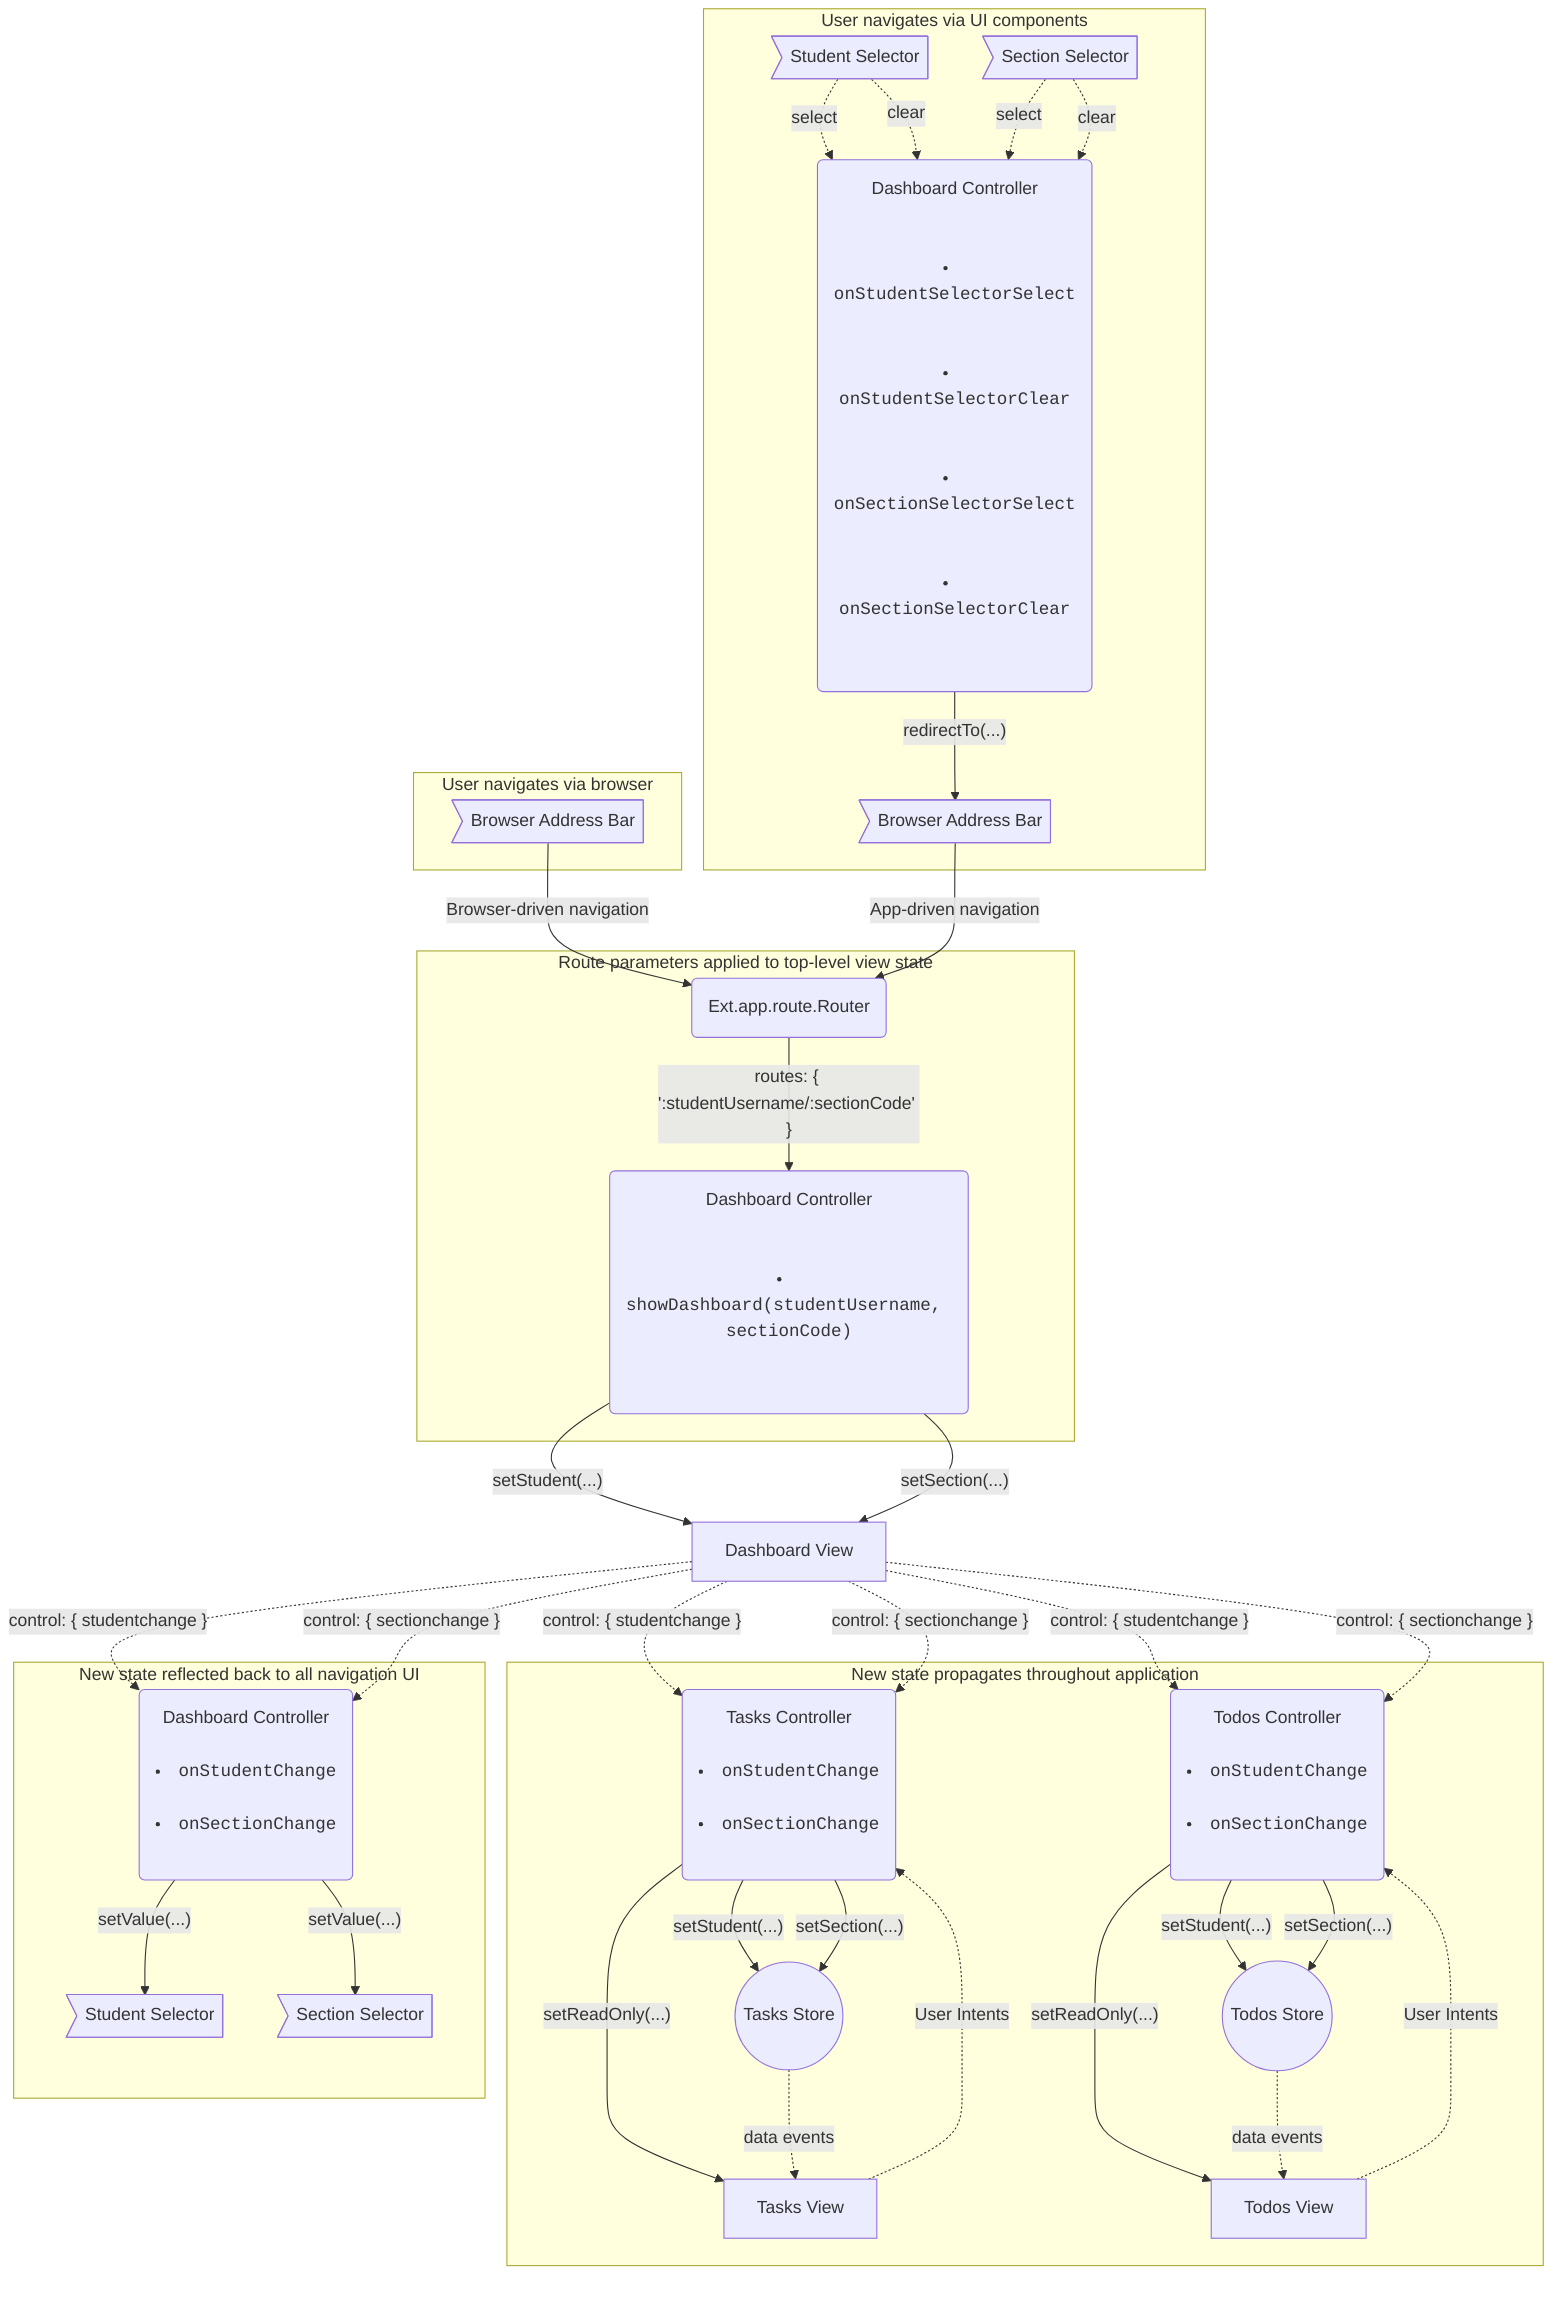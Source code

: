 graph TD
    VIEW_MAIN[Dashboard View]

    NAV_USER_HASH --> |Browser-driven navigation| ROUTER
    NAV_ROUTER_HASH --> |App-driven navigation| ROUTER

    CTRL_DASH_ROUTER --> |"setStudent(...)"| VIEW_MAIN
    CTRL_DASH_ROUTER --> |"setSection(...)"| VIEW_MAIN

    VIEW_MAIN -.-> |"control: { studentchange }"| CTRL_DASH_CHANGE
    VIEW_MAIN -.-> |"control: { sectionchange }"| CTRL_DASH_CHANGE
    VIEW_MAIN -.-> |"control: { studentchange }"| CTRL_TASKS
    VIEW_MAIN -.-> |"control: { sectionchange }"| CTRL_TASKS
    VIEW_MAIN -.-> |"control: { studentchange }"| CTRL_TODOS
    VIEW_MAIN -.-> |"control: { sectionchange }"| CTRL_TODOS


    subgraph User navigates via browser
        NAV_USER_HASH>Browser Address Bar]
    end

    subgraph User navigates via UI components
        NAV_STUDENT_IN>Student Selector]
        NAV_SECTION_IN>Section Selector]
        CTRL_MAIN_NAV("
            Dashboard Controller
            <code>
                <li>onStudentSelectorSelect</li>
                <li>onStudentSelectorClear</li>
                <li>onSectionSelectorSelect</li>
                <li>onSectionSelectorClear</li>
            </code>
        ")

        NAV_STUDENT_IN -.-> |select| CTRL_MAIN_NAV
        NAV_STUDENT_IN -.-> |clear| CTRL_MAIN_NAV
        NAV_SECTION_IN -.-> |select| CTRL_MAIN_NAV
        NAV_SECTION_IN -.-> |clear| CTRL_MAIN_NAV

        CTRL_MAIN_NAV --> |"redirectTo(...)"| NAV_ROUTER_HASH
    end

    subgraph Route parameters applied to top-level view state
        NAV_ROUTER_HASH>Browser Address Bar]
        ROUTER(Ext.app.route.Router)
        CTRL_DASH_ROUTER("
            Dashboard Controller
            <code>
                <li>showDashboard(studentUsername, sectionCode)</li>
            </code>
        ")

        ROUTER --> |"routes: { ':studentUsername/:sectionCode' }"| CTRL_DASH_ROUTER
    end

    subgraph New state propagates throughout application
        CTRL_TASKS("
            Tasks Controller
            <code>
                <li>onStudentChange</li>
                <li>onSectionChange</li>
            </code>
        ")
        CTRL_TODOS("
            Todos Controller
            <code>
                <li>onStudentChange</li>
                <li>onSectionChange</li>
            </code>
        ")
        STORE_TASKS((Tasks Store))
        STORE_TODOS((Todos Store))
        VIEW_TASKS[Tasks View]
        VIEW_TODOS[Todos View]

        CTRL_TASKS --> |"setReadOnly(...)"| VIEW_TASKS
        CTRL_TASKS --> |"setStudent(...)"| STORE_TASKS
        CTRL_TASKS --> |"setSection(...)"| STORE_TASKS

        CTRL_TODOS --> |"setReadOnly(...)"| VIEW_TODOS
        CTRL_TODOS --> |"setStudent(...)"| STORE_TODOS
        CTRL_TODOS --> |"setSection(...)"| STORE_TODOS

        STORE_TASKS -.-> |data events| VIEW_TASKS
        STORE_TODOS -.-> |data events| VIEW_TODOS

        VIEW_TASKS -.-> |User Intents| CTRL_TASKS
        VIEW_TODOS -.-> |User Intents| CTRL_TODOS
    end

    subgraph New state reflected back to all navigation UI
        CTRL_DASH_CHANGE("
            Dashboard Controller
            <code>
                <li>onStudentChange</li>
                <li>onSectionChange</li>
            </code>
        ")
        NAV_STUDENT_OUT>Student Selector]
        NAV_SECTION_OUT>Section Selector]

        CTRL_DASH_CHANGE --> |"setValue(...)"| NAV_STUDENT_OUT
        CTRL_DASH_CHANGE --> |"setValue(...)"| NAV_SECTION_OUT
    end